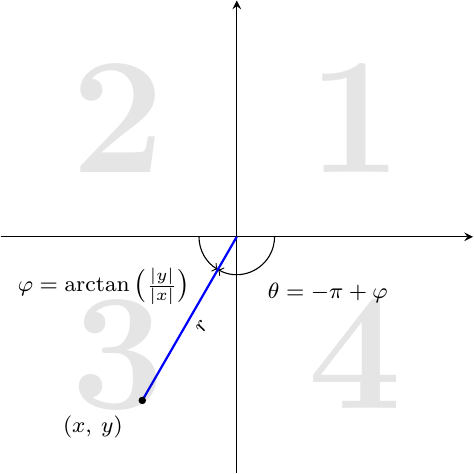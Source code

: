\documentclass{standalone}
\usepackage{tikz}
\usepackage{pgfplots}

\pgfplotsset{compat=1.18}
\usepackage{fix-cm}

\begin{document}
\begin{tikzpicture}
    \begin{axis}[
        scale only axis=true,
        xmin=-1.25,xmax=1.25,
        ymin=-1.25,ymax=1.25,
        xticklabel=\empty,
        yticklabel=\empty,
        xtick=\empty,
        ytick=\empty,
        axis lines=middle,
        height=6cm,
        width=6cm
        ]
        \draw[<-] (axis cs:-0.1, -0.173) arc (240:360:0.2);
        \node[label={[label distance=0.4cm]300:\footnotesize\(\theta = -\pi + \varphi\)}] at (axis cs:0, 0) {};
        \draw[->] (axis cs:-0.2,0) arc (180:240:0.2);
        \node[label={[label distance=0.4cm]210:\footnotesize\(\varphi = \arctan{\left( \frac{\left| y \right|}{\left| x \right|} \right)}\)}] at (axis cs:0,0) {};
        \coordinate (O) at (axis cs:0,0);
        \coordinate (A) at (axis cs:-0.5,-0.866);

        \draw[rounded corners=0.1mm, thick, blue] (O)--(A);
        \path (O) -- (A) node[midway,sloped,below] {\footnotesize$r$};
        \node[label={210:{\footnotesize\(\left( x,\: y \right)\)}}] at (A) {};
        \filldraw (A) circle (0.4mm);

        \node[font={\sffamily\bf},opacity=0.1] at (axis cs:0.625,0.625) {\fontsize{60}{70}\selectfont1};
        \node[font={\sffamily\bf},opacity=0.1] at (axis cs:-0.625,0.625) {\fontsize{60}{70}\selectfont2};
        \node[font={\sffamily\bf},opacity=0.1] at (axis cs:-0.625,-0.625) {\fontsize{60}{70}\selectfont3};
        \node[font={\sffamily\bf},opacity=0.1] at (axis cs:0.625,-0.625) {\fontsize{60}{70}\selectfont4};
  \end{axis}
\end{tikzpicture}
\end{document}
